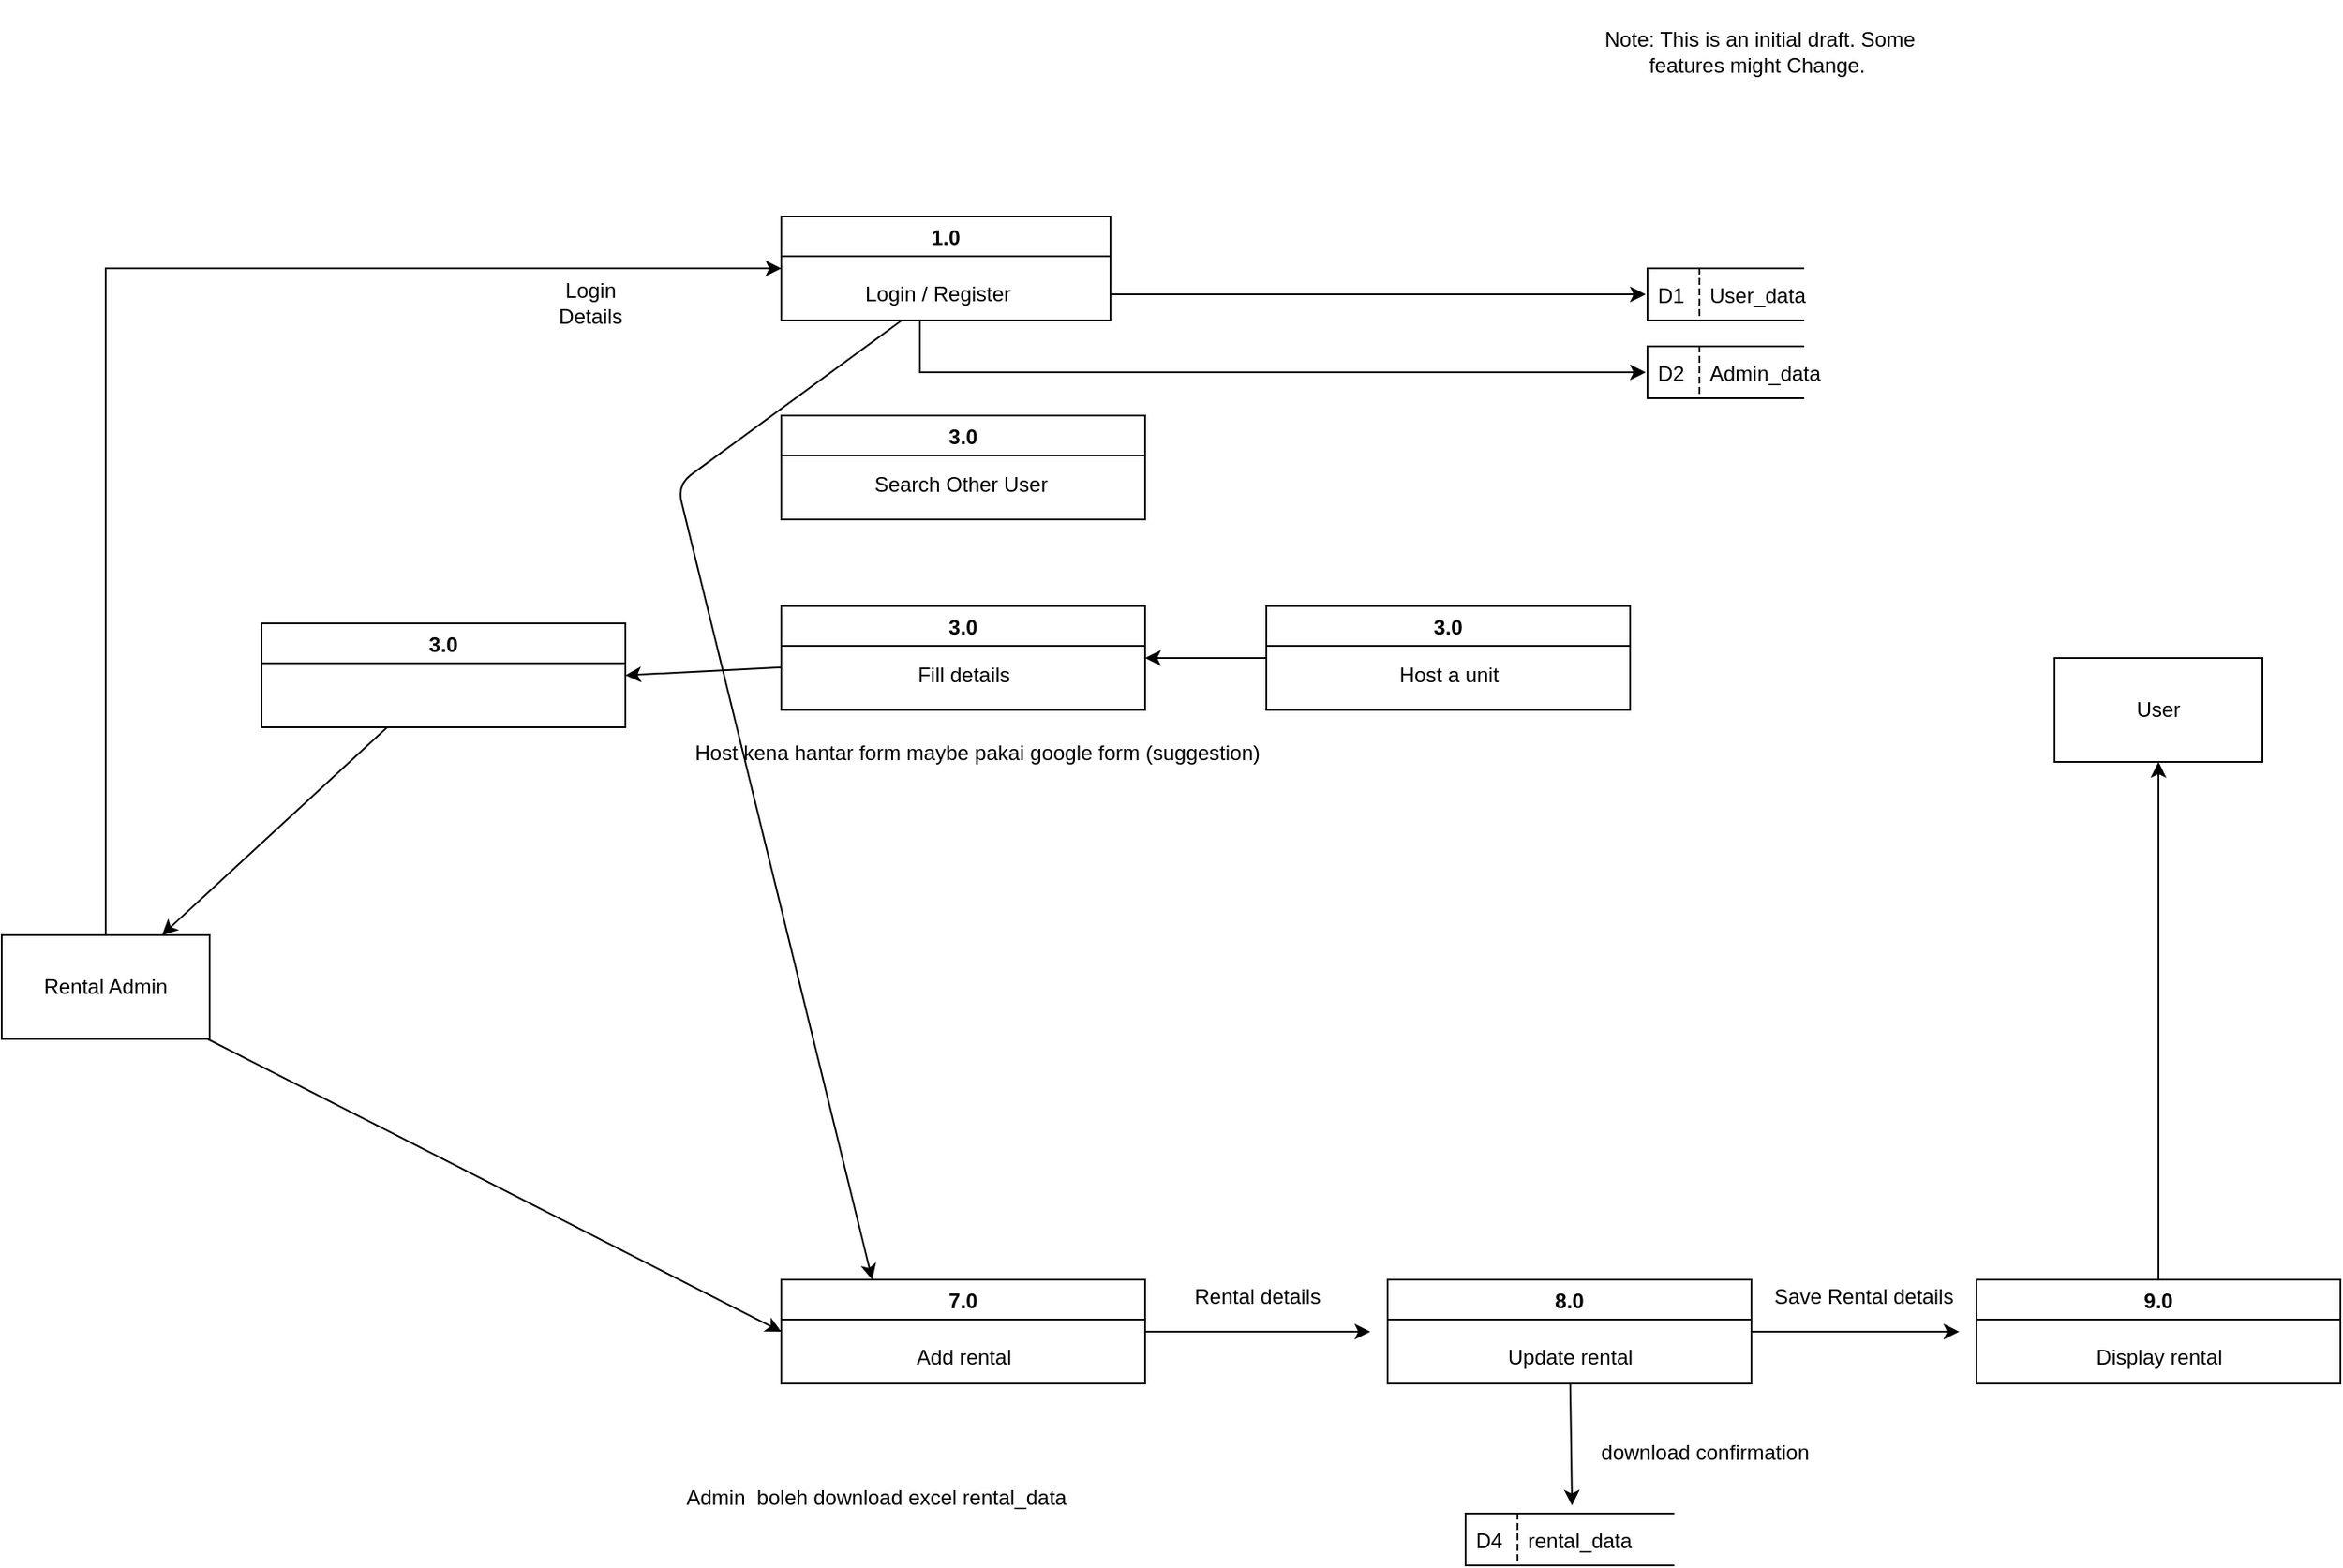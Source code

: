 <mxfile>
    <diagram id="R2lEEEUBdFMjLlhIrx00" name="Page-1">
        <mxGraphModel dx="1300" dy="1404" grid="1" gridSize="10" guides="1" tooltips="1" connect="1" arrows="1" fold="1" page="1" pageScale="1" pageWidth="850" pageHeight="1100" math="0" shadow="0" extFonts="Permanent Marker^https://fonts.googleapis.com/css?family=Permanent+Marker">
            <root>
                <mxCell id="0"/>
                <mxCell id="1" parent="0"/>
                <mxCell id="Ci3cu0jDoSGofdBfNgbZ-30" style="edgeStyle=orthogonalEdgeStyle;rounded=0;orthogonalLoop=1;jettySize=auto;html=1;entryX=0;entryY=0.5;entryDx=0;entryDy=0;" parent="1" source="Ci3cu0jDoSGofdBfNgbZ-3" target="Ci3cu0jDoSGofdBfNgbZ-5" edge="1">
                    <mxGeometry relative="1" as="geometry">
                        <Array as="points">
                            <mxPoint x="-150" y="45"/>
                        </Array>
                    </mxGeometry>
                </mxCell>
                <mxCell id="122" style="edgeStyle=none;html=1;entryX=0;entryY=0.5;entryDx=0;entryDy=0;" edge="1" parent="1" source="Ci3cu0jDoSGofdBfNgbZ-3" target="61">
                    <mxGeometry relative="1" as="geometry"/>
                </mxCell>
                <mxCell id="Ci3cu0jDoSGofdBfNgbZ-3" value="Rental Admin" style="rounded=0;whiteSpace=wrap;html=1;" parent="1" vertex="1">
                    <mxGeometry x="-210" y="430" width="120" height="60" as="geometry"/>
                </mxCell>
                <mxCell id="Ci3cu0jDoSGofdBfNgbZ-5" value="1.0" style="swimlane;startSize=23;" parent="1" vertex="1">
                    <mxGeometry x="240" y="15" width="190" height="60" as="geometry"/>
                </mxCell>
                <mxCell id="Ci3cu0jDoSGofdBfNgbZ-6" value="Login / Register" style="text;html=1;align=center;verticalAlign=middle;resizable=0;points=[];autosize=1;strokeColor=none;fillColor=none;rotation=0;" parent="Ci3cu0jDoSGofdBfNgbZ-5" vertex="1">
                    <mxGeometry x="35" y="30" width="110" height="30" as="geometry"/>
                </mxCell>
                <mxCell id="Ci3cu0jDoSGofdBfNgbZ-47" style="edgeStyle=orthogonalEdgeStyle;rounded=0;orthogonalLoop=1;jettySize=auto;html=1;" parent="1" target="Ci3cu0jDoSGofdBfNgbZ-19" edge="1">
                    <mxGeometry relative="1" as="geometry">
                        <Array as="points">
                            <mxPoint x="600" y="60"/>
                            <mxPoint x="600" y="60"/>
                        </Array>
                        <mxPoint x="430" y="60" as="sourcePoint"/>
                    </mxGeometry>
                </mxCell>
                <mxCell id="Ci3cu0jDoSGofdBfNgbZ-19" value="User_data" style="shape=partialRectangle;fillColor=none;align=left;verticalAlign=middle;strokeColor=default;spacingLeft=34;rotatable=0;points=[[0,0.5],[1,0.5]];portConstraint=eastwest;dropTarget=0;strokeWidth=1;perimeterSpacing=1;right=0;" parent="1" vertex="1">
                    <mxGeometry x="740" y="45" width="90" height="30" as="geometry"/>
                </mxCell>
                <mxCell id="Ci3cu0jDoSGofdBfNgbZ-20" value="D1" style="shape=partialRectangle;top=0;left=0;bottom=0;fillColor=none;stokeWidth=1;dashed=1;align=left;verticalAlign=middle;spacingLeft=4;spacingRight=4;overflow=hidden;rotatable=0;points=[];portConstraint=eastwest;part=1;strokeColor=default;" parent="Ci3cu0jDoSGofdBfNgbZ-19" vertex="1" connectable="0">
                    <mxGeometry width="30" height="30" as="geometry"/>
                </mxCell>
                <mxCell id="94" style="edgeStyle=none;html=1;" edge="1" parent="1" source="Ci3cu0jDoSGofdBfNgbZ-41">
                    <mxGeometry relative="1" as="geometry">
                        <mxPoint x="920" y="659" as="targetPoint"/>
                    </mxGeometry>
                </mxCell>
                <mxCell id="104" style="edgeStyle=none;html=1;entryX=0.512;entryY=-0.113;entryDx=0;entryDy=0;entryPerimeter=0;" edge="1" parent="1" source="Ci3cu0jDoSGofdBfNgbZ-41" target="76">
                    <mxGeometry relative="1" as="geometry"/>
                </mxCell>
                <mxCell id="Ci3cu0jDoSGofdBfNgbZ-41" value="8.0" style="swimlane;startSize=23;" parent="1" vertex="1">
                    <mxGeometry x="590" y="629" width="210" height="60" as="geometry">
                        <mxRectangle x="120" y="460" width="60" height="30" as="alternateBounds"/>
                    </mxGeometry>
                </mxCell>
                <mxCell id="Ci3cu0jDoSGofdBfNgbZ-42" value="Update rental" style="text;html=1;align=center;verticalAlign=middle;resizable=0;points=[];autosize=1;strokeColor=none;fillColor=none;" parent="Ci3cu0jDoSGofdBfNgbZ-41" vertex="1">
                    <mxGeometry x="55" y="30" width="100" height="30" as="geometry"/>
                </mxCell>
                <mxCell id="111" style="edgeStyle=none;html=1;" edge="1" parent="1" source="8" target="Ci3cu0jDoSGofdBfNgbZ-3">
                    <mxGeometry relative="1" as="geometry"/>
                </mxCell>
                <mxCell id="8" value="3.0" style="swimlane;startSize=23;" parent="1" vertex="1">
                    <mxGeometry x="-60" y="250" width="210" height="60" as="geometry">
                        <mxRectangle x="240" y="260" width="60" height="30" as="alternateBounds"/>
                    </mxGeometry>
                </mxCell>
                <mxCell id="9" value="&lt;font face=&quot;Arial, sans-serif&quot; color=&quot;#ffffff&quot;&gt;&lt;span style=&quot;font-size: 13.333px;&quot;&gt;Send Confirm Details&lt;/span&gt;&lt;/font&gt;" style="text;html=1;align=center;verticalAlign=middle;resizable=0;points=[];autosize=1;strokeColor=none;fillColor=none;" parent="8" vertex="1">
                    <mxGeometry x="30" y="30" width="150" height="30" as="geometry"/>
                </mxCell>
                <mxCell id="24" value="" style="group" parent="1" connectable="0" vertex="1">
                    <mxGeometry x="240" y="130" width="210" height="60" as="geometry"/>
                </mxCell>
                <mxCell id="25" value="3.0" style="swimlane;startSize=23;" parent="24" vertex="1">
                    <mxGeometry width="210" height="60" as="geometry">
                        <mxRectangle x="240" y="260" width="60" height="30" as="alternateBounds"/>
                    </mxGeometry>
                </mxCell>
                <mxCell id="26" value="Search Other User&amp;nbsp;" style="text;html=1;align=center;verticalAlign=middle;resizable=0;points=[];autosize=1;strokeColor=none;fillColor=none;" parent="25" vertex="1">
                    <mxGeometry x="40" y="25" width="130" height="30" as="geometry"/>
                </mxCell>
                <mxCell id="57" value="Admin_data" style="shape=partialRectangle;fillColor=none;align=left;verticalAlign=middle;strokeColor=default;spacingLeft=34;rotatable=0;points=[[0,0.5],[1,0.5]];portConstraint=eastwest;dropTarget=0;strokeWidth=1;perimeterSpacing=1;right=0;" parent="1" vertex="1">
                    <mxGeometry x="740" y="90" width="90" height="30" as="geometry"/>
                </mxCell>
                <mxCell id="58" value="D2" style="shape=partialRectangle;top=0;left=0;bottom=0;fillColor=none;stokeWidth=1;dashed=1;align=left;verticalAlign=middle;spacingLeft=4;spacingRight=4;overflow=hidden;rotatable=0;points=[];portConstraint=eastwest;part=1;strokeColor=default;" parent="57" connectable="0" vertex="1">
                    <mxGeometry width="30" height="30" as="geometry"/>
                </mxCell>
                <mxCell id="60" style="edgeStyle=orthogonalEdgeStyle;rounded=0;orthogonalLoop=1;jettySize=auto;html=1;entryX=0;entryY=0.5;entryDx=0;entryDy=0;" parent="1" target="57" edge="1">
                    <mxGeometry relative="1" as="geometry">
                        <Array as="points">
                            <mxPoint x="320" y="75"/>
                            <mxPoint x="320" y="105"/>
                        </Array>
                        <mxPoint x="320" y="80" as="sourcePoint"/>
                        <mxPoint x="739.06" y="65" as="targetPoint"/>
                    </mxGeometry>
                </mxCell>
                <mxCell id="90" style="edgeStyle=none;html=1;" edge="1" parent="1" source="61">
                    <mxGeometry relative="1" as="geometry">
                        <mxPoint x="580" y="659" as="targetPoint"/>
                    </mxGeometry>
                </mxCell>
                <mxCell id="61" value="7.0" style="swimlane;startSize=23;" parent="1" vertex="1">
                    <mxGeometry x="240" y="629" width="210" height="60" as="geometry">
                        <mxRectangle x="120" y="460" width="60" height="30" as="alternateBounds"/>
                    </mxGeometry>
                </mxCell>
                <mxCell id="62" value="Add rental" style="text;html=1;align=center;verticalAlign=middle;resizable=0;points=[];autosize=1;strokeColor=none;fillColor=none;" parent="61" vertex="1">
                    <mxGeometry x="65" y="30" width="80" height="30" as="geometry"/>
                </mxCell>
                <mxCell id="63" value="9.0" style="swimlane;startSize=23;" parent="1" vertex="1">
                    <mxGeometry x="930" y="629" width="210" height="60" as="geometry">
                        <mxRectangle x="120" y="460" width="60" height="30" as="alternateBounds"/>
                    </mxGeometry>
                </mxCell>
                <mxCell id="64" value="Display rental" style="text;html=1;align=center;verticalAlign=middle;resizable=0;points=[];autosize=1;strokeColor=none;fillColor=none;" parent="63" vertex="1">
                    <mxGeometry x="55" y="30" width="100" height="30" as="geometry"/>
                </mxCell>
                <mxCell id="76" value="rental_data" style="shape=partialRectangle;fillColor=none;align=left;verticalAlign=middle;strokeColor=default;spacingLeft=34;rotatable=0;points=[[0,0.5],[1,0.5]];portConstraint=eastwest;dropTarget=0;strokeWidth=1;perimeterSpacing=1;right=0;" parent="1" vertex="1">
                    <mxGeometry x="635" y="764" width="120" height="30" as="geometry"/>
                </mxCell>
                <mxCell id="77" value="D4" style="shape=partialRectangle;top=0;left=0;bottom=0;fillColor=none;stokeWidth=1;dashed=1;align=left;verticalAlign=middle;spacingLeft=4;spacingRight=4;overflow=hidden;rotatable=0;points=[];portConstraint=eastwest;part=1;strokeColor=default;" parent="76" connectable="0" vertex="1">
                    <mxGeometry width="30" height="30" as="geometry"/>
                </mxCell>
                <mxCell id="86" value="Note: This is an initial draft. Some features might Change.&amp;nbsp;" style="text;strokeColor=none;align=center;fillColor=none;html=1;verticalAlign=middle;whiteSpace=wrap;rounded=0;" parent="1" vertex="1">
                    <mxGeometry x="710" y="-110" width="190" height="60" as="geometry"/>
                </mxCell>
                <mxCell id="89" value="Login Details" style="text;strokeColor=none;align=center;fillColor=none;html=1;verticalAlign=middle;whiteSpace=wrap;rounded=0;" vertex="1" parent="1">
                    <mxGeometry x="100" y="50" width="60" height="30" as="geometry"/>
                </mxCell>
                <mxCell id="92" value="Rental details" style="text;strokeColor=none;align=center;fillColor=none;html=1;verticalAlign=middle;whiteSpace=wrap;rounded=0;" vertex="1" parent="1">
                    <mxGeometry x="470" y="624" width="90" height="30" as="geometry"/>
                </mxCell>
                <mxCell id="93" value="Save Rental details" style="text;strokeColor=none;align=center;fillColor=none;html=1;verticalAlign=middle;whiteSpace=wrap;rounded=0;" vertex="1" parent="1">
                    <mxGeometry x="810" y="624" width="110" height="30" as="geometry"/>
                </mxCell>
                <mxCell id="95" value="User" style="rounded=0;whiteSpace=wrap;html=1;" vertex="1" parent="1">
                    <mxGeometry x="975" y="270" width="120" height="60" as="geometry"/>
                </mxCell>
                <mxCell id="100" value="Admin&amp;nbsp; boleh download excel rental_data" style="text;strokeColor=none;align=center;fillColor=none;html=1;verticalAlign=middle;whiteSpace=wrap;rounded=0;" vertex="1" parent="1">
                    <mxGeometry x="90" y="740" width="410" height="30" as="geometry"/>
                </mxCell>
                <mxCell id="108" value="download confirmation&amp;nbsp;" style="text;strokeColor=none;align=center;fillColor=none;html=1;verticalAlign=middle;whiteSpace=wrap;rounded=0;" vertex="1" parent="1">
                    <mxGeometry x="700" y="714" width="150" height="30" as="geometry"/>
                </mxCell>
                <mxCell id="110" style="edgeStyle=none;html=1;entryX=0.25;entryY=0;entryDx=0;entryDy=0;" edge="1" parent="1" source="Ci3cu0jDoSGofdBfNgbZ-6" target="61">
                    <mxGeometry relative="1" as="geometry">
                        <mxPoint x="110" y="180" as="targetPoint"/>
                        <Array as="points">
                            <mxPoint x="180" y="170"/>
                        </Array>
                    </mxGeometry>
                </mxCell>
                <mxCell id="112" style="edgeStyle=none;html=1;entryX=0.5;entryY=1;entryDx=0;entryDy=0;exitX=0.5;exitY=0;exitDx=0;exitDy=0;" edge="1" parent="1" source="63" target="95">
                    <mxGeometry relative="1" as="geometry"/>
                </mxCell>
                <mxCell id="113" value="" style="group" connectable="0" vertex="1" parent="1">
                    <mxGeometry x="520" y="240" width="210" height="60" as="geometry"/>
                </mxCell>
                <mxCell id="114" value="3.0" style="swimlane;startSize=23;" vertex="1" parent="113">
                    <mxGeometry width="210" height="60" as="geometry">
                        <mxRectangle x="240" y="260" width="60" height="30" as="alternateBounds"/>
                    </mxGeometry>
                </mxCell>
                <mxCell id="115" value="Host a unit" style="text;html=1;align=center;verticalAlign=middle;resizable=0;points=[];autosize=1;strokeColor=none;fillColor=none;" vertex="1" parent="114">
                    <mxGeometry x="65" y="25" width="80" height="30" as="geometry"/>
                </mxCell>
                <mxCell id="116" value="" style="group" connectable="0" vertex="1" parent="1">
                    <mxGeometry x="240" y="240" width="210" height="60" as="geometry"/>
                </mxCell>
                <mxCell id="117" value="3.0" style="swimlane;startSize=23;" vertex="1" parent="116">
                    <mxGeometry width="210" height="60" as="geometry">
                        <mxRectangle x="240" y="260" width="60" height="30" as="alternateBounds"/>
                    </mxGeometry>
                </mxCell>
                <mxCell id="118" value="Fill details" style="text;html=1;align=center;verticalAlign=middle;resizable=0;points=[];autosize=1;strokeColor=none;fillColor=none;" vertex="1" parent="117">
                    <mxGeometry x="65" y="25" width="80" height="30" as="geometry"/>
                </mxCell>
                <mxCell id="120" style="edgeStyle=none;html=1;entryX=1;entryY=0.5;entryDx=0;entryDy=0;" edge="1" parent="1" source="117" target="8">
                    <mxGeometry relative="1" as="geometry"/>
                </mxCell>
                <mxCell id="121" style="edgeStyle=none;html=1;entryX=1;entryY=0.5;entryDx=0;entryDy=0;" edge="1" parent="1" source="114" target="117">
                    <mxGeometry relative="1" as="geometry"/>
                </mxCell>
                <mxCell id="123" value="Host kena hantar form maybe pakai google form (suggestion)&amp;nbsp;" style="text;strokeColor=none;align=center;fillColor=none;html=1;verticalAlign=middle;whiteSpace=wrap;rounded=0;" vertex="1" parent="1">
                    <mxGeometry x="150" y="310" width="410" height="30" as="geometry"/>
                </mxCell>
            </root>
        </mxGraphModel>
    </diagram>
</mxfile>